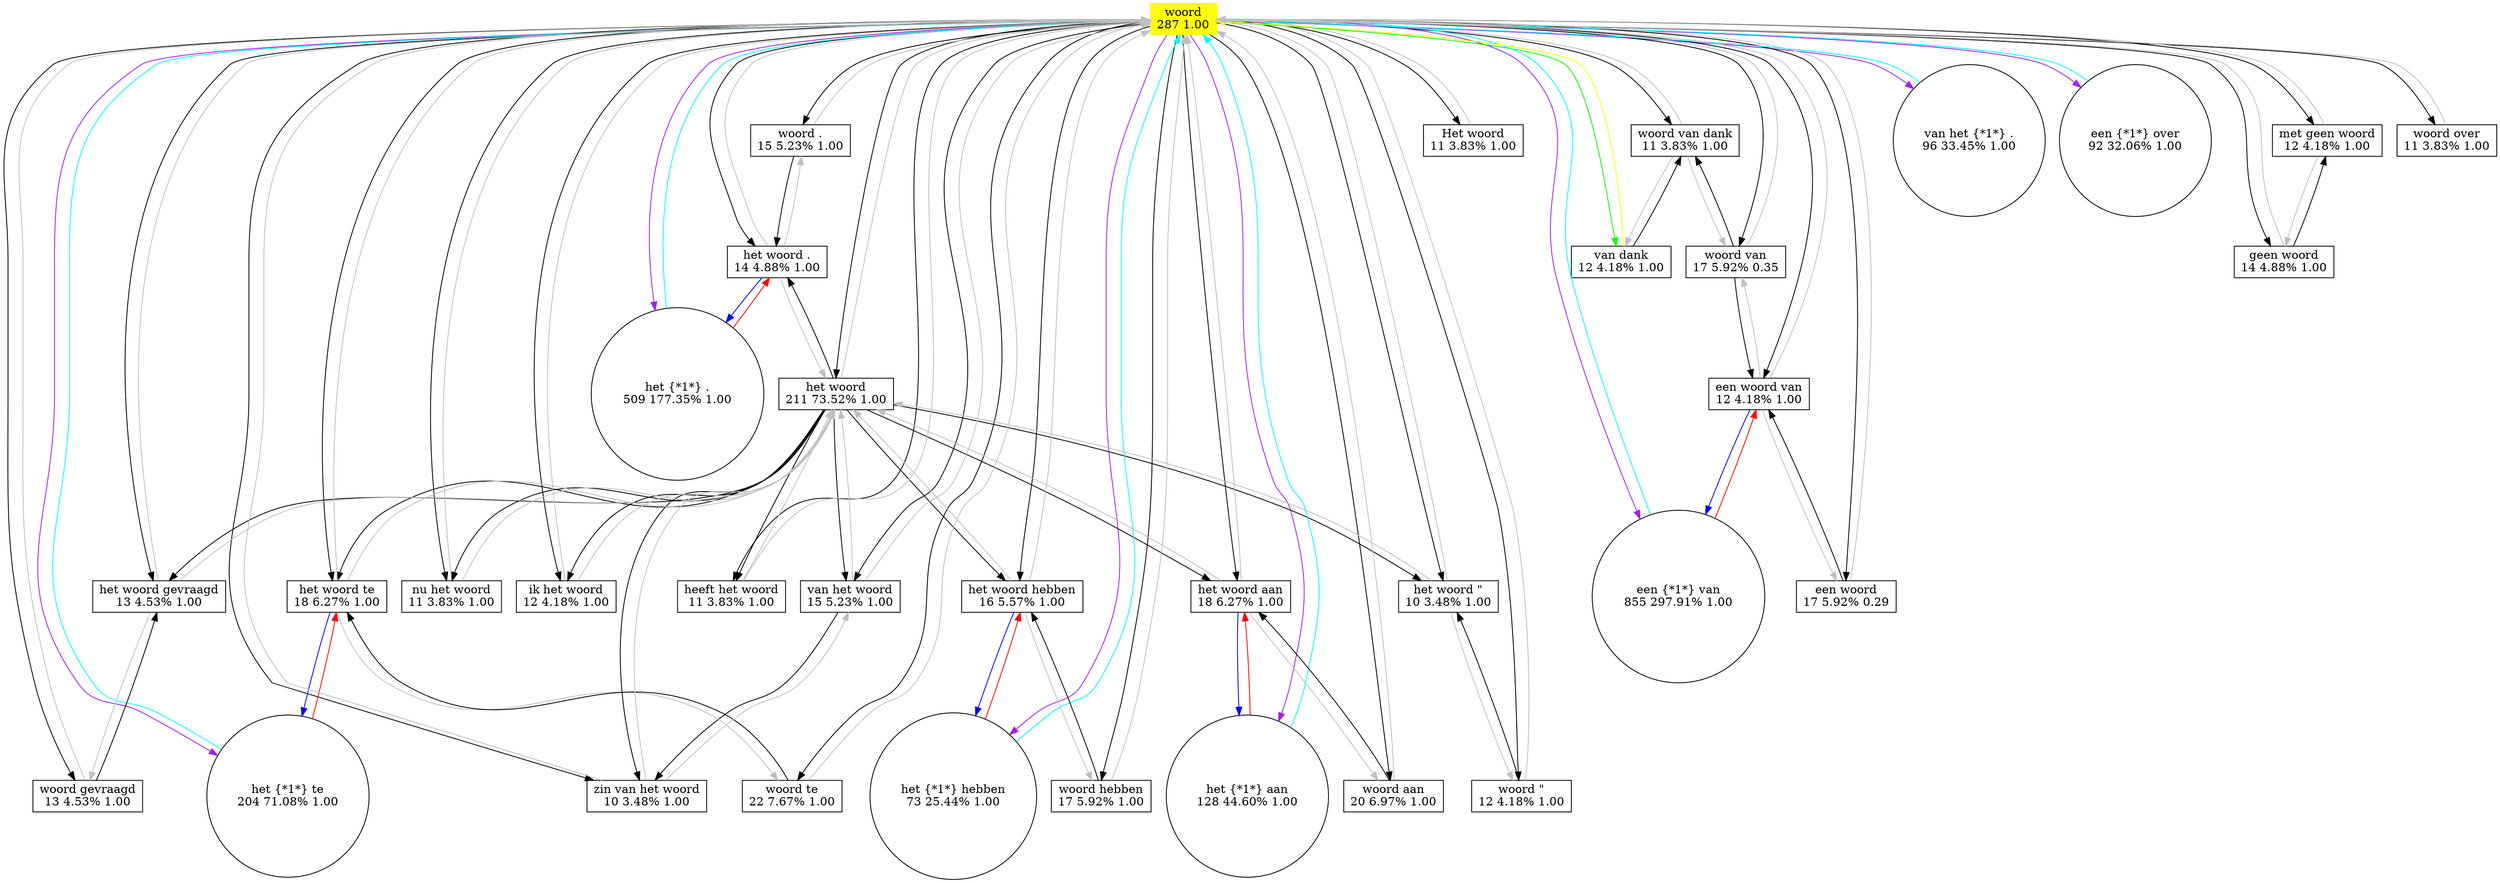 digraph G {
c59481592065522 [label="woord\n287 1.00",shape=box,color=yellow,style=filled];
c7138868217625301208 [label="woord .\n15 5.23% 1.00",shape=box];
c1952424604665676053 [label="het woord\n211 73.52% 1.00",shape=box];
c15894136744772500669 [label="nu het woord\n11 3.83% 1.00",shape=box];
c3216475652843641061 [label="het {*1*} te\n204 71.08% 1.00",shape=circle];
c13868774505073353938 [label="het woord gevraagd\n13 4.53% 1.00",shape=box];
c12325544009971058691 [label="Het woord\n11 3.83% 1.00",shape=box];
c10124836566388499116 [label="woord van dank\n11 3.83% 1.00",shape=box];
c3216474648508493432 [label="het {*1*} hebben\n73 25.44% 1.00",shape=circle];
c3216475655292271817 [label="het {*1*} .\n509 177.35% 1.00",shape=circle];
c161247149620839336 [label="van het woord\n15 5.23% 1.00",shape=box];
c3216474647262845435 [label="het {*1*} aan\n128 44.60% 1.00",shape=circle];
c15946399318185087845 [label="van het {*1*} .\n96 33.45% 1.00",shape=circle];
c9605398390719640826 [label="het woord te\n18 6.27% 1.00",shape=box];
c9605398392583410470 [label="het woord .\n14 4.88% 1.00",shape=box];
c7138868215281531252 [label="woord te\n22 7.67% 1.00",shape=box];
c9605398364606811182 [label="het woord hebben\n16 5.57% 1.00",shape=box];
c2896851209057673353 [label="ik het woord\n12 4.18% 1.00",shape=box];
c16537952909755749622 [label="een {*1*} van\n855 297.91% 1.00",shape=circle];
c7138868202253035618 [label="woord hebben\n17 5.92% 1.00",shape=box];
c16537951807155644620 [label="een {*1*} over\n92 32.06% 1.00",shape=circle];
c2603539400172191712 [label="een woord\n17 5.92% 0.29",shape=box];
c13745275493768121031 [label="heeft het woord\n11 3.83% 1.00",shape=box];
c9605398385656240484 [label="het woord aan\n18 6.27% 1.00",shape=box];
c7138868414446958361 [label="woord \"\n12 4.18% 1.00",shape=box];
c7138868220585914820 [label="woord aan\n20 6.97% 1.00",shape=box];
c11888901788436628076 [label="met geen woord\n12 4.18% 1.00",shape=box];
c6866366343889280975 [label="zin van het woord\n10 3.48% 1.00",shape=box];
c9605398383915813356 [label="het woord \"\n10 3.48% 1.00",shape=box];
c10656387963410848714 [label="een woord van\n12 4.18% 1.00",shape=box];
c7138868219383849593 [label="woord over\n11 3.83% 1.00",shape=box];
c2672574740453467955 [label="geen woord\n14 4.88% 1.00",shape=box];
c15777334523511739247 [label="woord gevraagd\n13 4.53% 1.00",shape=box];
c1301585218033522851 [label="van dank\n12 4.18% 1.00",shape=box];
c7138868216447550579 [label="woord van\n17 5.92% 0.35",shape=box];
c7138868217625301208 -> c9605398392583410470 [ color=black ];
c1952424604665676053 -> c2896851209057673353 [ color=black ];
c1952424604665676053 -> c13745275493768121031 [ color=black ];
c1952424604665676053 -> c15894136744772500669 [ color=black ];
c1952424604665676053 -> c13868774505073353938 [ color=black ];
c1952424604665676053 -> c9605398383915813356 [ color=black ];
c1952424604665676053 -> c9605398390719640826 [ color=black ];
c1952424604665676053 -> c9605398385656240484 [ color=black ];
c1952424604665676053 -> c9605398364606811182 [ color=black ];
c1952424604665676053 -> c9605398392583410470 [ color=black ];
c1952424604665676053 -> c161247149620839336 [ color=black ];
c1952424604665676053 -> c6866366343889280975 [ color=black ];
c161247149620839336 -> c6866366343889280975 [ color=black ];
c7138868215281531252 -> c9605398390719640826 [ color=black ];
c7138868202253035618 -> c9605398364606811182 [ color=black ];
c2603539400172191712 -> c10656387963410848714 [ color=black ];
c59481592065522 -> c1952424604665676053 [ color=black ];
c59481592065522 -> c9605398392583410470 [ color=black ];
c59481592065522 -> c15777334523511739247 [ color=black ];
c59481592065522 -> c9605398383915813356 [ color=black ];
c59481592065522 -> c2672574740453467955 [ color=black ];
c59481592065522 -> c2896851209057673353 [ color=black ];
c59481592065522 -> c7138868220585914820 [ color=black ];
c59481592065522 -> c7138868216447550579 [ color=black ];
c59481592065522 -> c10124836566388499116 [ color=black ];
c59481592065522 -> c7138868217625301208 [ color=black ];
c59481592065522 -> c7138868414446958361 [ color=black ];
c59481592065522 -> c10656387963410848714 [ color=black ];
c59481592065522 -> c7138868219383849593 [ color=black ];
c59481592065522 -> c2603539400172191712 [ color=black ];
c59481592065522 -> c7138868215281531252 [ color=black ];
c59481592065522 -> c9605398385656240484 [ color=black ];
c59481592065522 -> c12325544009971058691 [ color=black ];
c59481592065522 -> c13868774505073353938 [ color=black ];
c59481592065522 -> c161247149620839336 [ color=black ];
c59481592065522 -> c9605398364606811182 [ color=black ];
c59481592065522 -> c11888901788436628076 [ color=black ];
c59481592065522 -> c9605398390719640826 [ color=black ];
c59481592065522 -> c6866366343889280975 [ color=black ];
c59481592065522 -> c7138868202253035618 [ color=black ];
c59481592065522 -> c15894136744772500669 [ color=black ];
c59481592065522 -> c13745275493768121031 [ color=black ];
c7138868414446958361 -> c9605398383915813356 [ color=black ];
c7138868220585914820 -> c9605398385656240484 [ color=black ];
c2672574740453467955 -> c11888901788436628076 [ color=black ];
c15777334523511739247 -> c13868774505073353938 [ color=black ];
c1301585218033522851 -> c10124836566388499116 [ color=black ];
c7138868216447550579 -> c10656387963410848714 [ color=black ];
c7138868216447550579 -> c10124836566388499116 [ color=black ];
c7138868217625301208 -> c59481592065522 [ color=grey ];
c1952424604665676053 -> c59481592065522 [ color=grey ];
c15894136744772500669 -> c1952424604665676053 [ color=grey ];
c15894136744772500669 -> c59481592065522 [ color=grey ];
c13868774505073353938 -> c1952424604665676053 [ color=grey ];
c13868774505073353938 -> c59481592065522 [ color=grey ];
c13868774505073353938 -> c15777334523511739247 [ color=grey ];
c12325544009971058691 -> c59481592065522 [ color=grey ];
c10124836566388499116 -> c59481592065522 [ color=grey ];
c10124836566388499116 -> c1301585218033522851 [ color=grey ];
c10124836566388499116 -> c7138868216447550579 [ color=grey ];
c161247149620839336 -> c1952424604665676053 [ color=grey ];
c161247149620839336 -> c59481592065522 [ color=grey ];
c9605398390719640826 -> c1952424604665676053 [ color=grey ];
c9605398390719640826 -> c59481592065522 [ color=grey ];
c9605398390719640826 -> c7138868215281531252 [ color=grey ];
c9605398392583410470 -> c1952424604665676053 [ color=grey ];
c9605398392583410470 -> c59481592065522 [ color=grey ];
c9605398392583410470 -> c7138868217625301208 [ color=grey ];
c7138868215281531252 -> c59481592065522 [ color=grey ];
c9605398364606811182 -> c1952424604665676053 [ color=grey ];
c9605398364606811182 -> c59481592065522 [ color=grey ];
c9605398364606811182 -> c7138868202253035618 [ color=grey ];
c2896851209057673353 -> c1952424604665676053 [ color=grey ];
c2896851209057673353 -> c59481592065522 [ color=grey ];
c7138868202253035618 -> c59481592065522 [ color=grey ];
c2603539400172191712 -> c59481592065522 [ color=grey ];
c13745275493768121031 -> c1952424604665676053 [ color=grey ];
c13745275493768121031 -> c59481592065522 [ color=grey ];
c9605398385656240484 -> c1952424604665676053 [ color=grey ];
c9605398385656240484 -> c59481592065522 [ color=grey ];
c9605398385656240484 -> c7138868220585914820 [ color=grey ];
c7138868414446958361 -> c59481592065522 [ color=grey ];
c7138868220585914820 -> c59481592065522 [ color=grey ];
c11888901788436628076 -> c59481592065522 [ color=grey ];
c11888901788436628076 -> c2672574740453467955 [ color=grey ];
c6866366343889280975 -> c1952424604665676053 [ color=grey ];
c6866366343889280975 -> c59481592065522 [ color=grey ];
c6866366343889280975 -> c161247149620839336 [ color=grey ];
c9605398383915813356 -> c1952424604665676053 [ color=grey ];
c9605398383915813356 -> c59481592065522 [ color=grey ];
c9605398383915813356 -> c7138868414446958361 [ color=grey ];
c10656387963410848714 -> c2603539400172191712 [ color=grey ];
c10656387963410848714 -> c59481592065522 [ color=grey ];
c10656387963410848714 -> c7138868216447550579 [ color=grey ];
c7138868219383849593 -> c59481592065522 [ color=grey ];
c2672574740453467955 -> c59481592065522 [ color=grey ];
c15777334523511739247 -> c59481592065522 [ color=grey ];
c7138868216447550579 -> c59481592065522 [ color=grey ];
c1301585218033522851 -> c59481592065522 [ color=yellow ];
c59481592065522 -> c1301585218033522851 [ color=green ];
c3216475652843641061 -> c59481592065522 [ color=cyan ];
c3216474648508493432 -> c59481592065522 [ color=cyan ];
c3216475655292271817 -> c59481592065522 [ color=cyan ];
c3216474647262845435 -> c59481592065522 [ color=cyan ];
c15946399318185087845 -> c59481592065522 [ color=cyan ];
c16537952909755749622 -> c59481592065522 [ color=cyan ];
c16537951807155644620 -> c59481592065522 [ color=cyan ];
c59481592065522 -> c3216475652843641061 [ color=purple ];
c59481592065522 -> c3216475655292271817 [ color=purple ];
c59481592065522 -> c15946399318185087845 [ color=purple ];
c59481592065522 -> c3216474647262845435 [ color=purple ];
c59481592065522 -> c3216474648508493432 [ color=purple ];
c59481592065522 -> c16537952909755749622 [ color=purple ];
c59481592065522 -> c16537951807155644620 [ color=purple ];
c9605398390719640826 -> c3216475652843641061 [ color=blue ];
c9605398392583410470 -> c3216475655292271817 [ color=blue ];
c9605398364606811182 -> c3216474648508493432 [ color=blue ];
c9605398385656240484 -> c3216474647262845435 [ color=blue ];
c10656387963410848714 -> c16537952909755749622 [ color=blue ];
c3216475652843641061 -> c9605398390719640826 [ color=red ];
c3216474648508493432 -> c9605398364606811182 [ color=red ];
c3216475655292271817 -> c9605398392583410470 [ color=red ];
c3216474647262845435 -> c9605398385656240484 [ color=red ];
c16537952909755749622 -> c10656387963410848714 [ color=red ];
}
